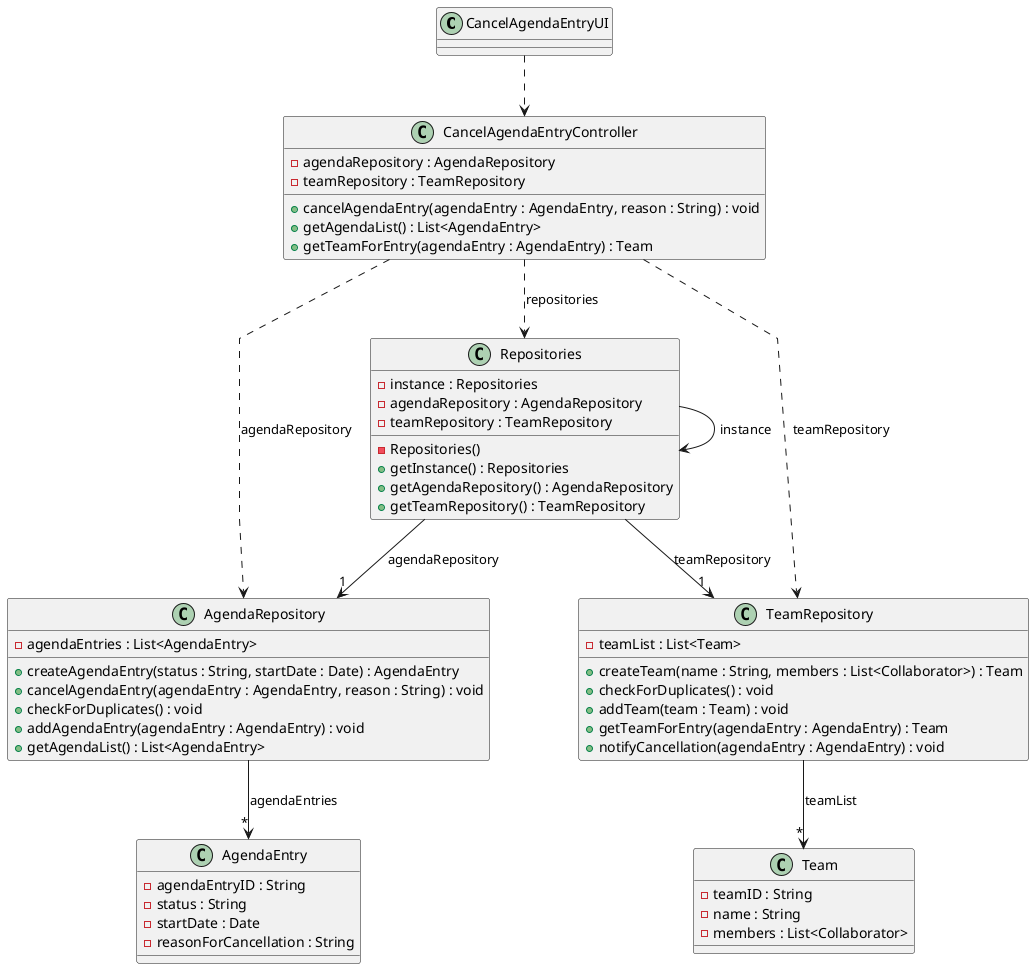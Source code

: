 @startuml
skinparam packageStyle rectangle
skinparam shadowing false
skinparam linetype polyline

class CancelAgendaEntryUI {
}

class CancelAgendaEntryController {
    - agendaRepository : AgendaRepository
    - teamRepository : TeamRepository
    + cancelAgendaEntry(agendaEntry : AgendaEntry, reason : String) : void
    + getAgendaList() : List<AgendaEntry>
    + getTeamForEntry(agendaEntry : AgendaEntry) : Team
}

class Repositories {
    - instance : Repositories
    - Repositories()
    - agendaRepository : AgendaRepository
    - teamRepository : TeamRepository
    + getInstance() : Repositories
    + getAgendaRepository() : AgendaRepository
    + getTeamRepository() : TeamRepository
}

class AgendaRepository {
    - agendaEntries : List<AgendaEntry>
    + createAgendaEntry(status : String, startDate : Date) : AgendaEntry
    + cancelAgendaEntry(agendaEntry : AgendaEntry, reason : String) : void
    + checkForDuplicates() : void
    + addAgendaEntry(agendaEntry : AgendaEntry) : void
    + getAgendaList() : List<AgendaEntry>
}

class TeamRepository {
    - teamList : List<Team>
    + createTeam(name : String, members : List<Collaborator>) : Team
    + checkForDuplicates() : void
    + addTeam(team : Team) : void
    + getTeamForEntry(agendaEntry : AgendaEntry) : Team
    + notifyCancellation(agendaEntry : AgendaEntry) : void
}

class AgendaEntry {
    - agendaEntryID : String
    - status : String
    - startDate : Date
    - reasonForCancellation : String
}

class Team {
    - teamID : String
    - name : String
    - members : List<Collaborator>
}

CancelAgendaEntryUI ..> CancelAgendaEntryController
CancelAgendaEntryController ..> Repositories : repositories
Repositories --> Repositories : instance
Repositories --> "1" AgendaRepository : agendaRepository
Repositories --> "1" TeamRepository : teamRepository
CancelAgendaEntryController ..> AgendaRepository : agendaRepository
CancelAgendaEntryController ..> TeamRepository : teamRepository
AgendaRepository --> "*" AgendaEntry : agendaEntries
TeamRepository --> "*" Team : teamList


@enduml
